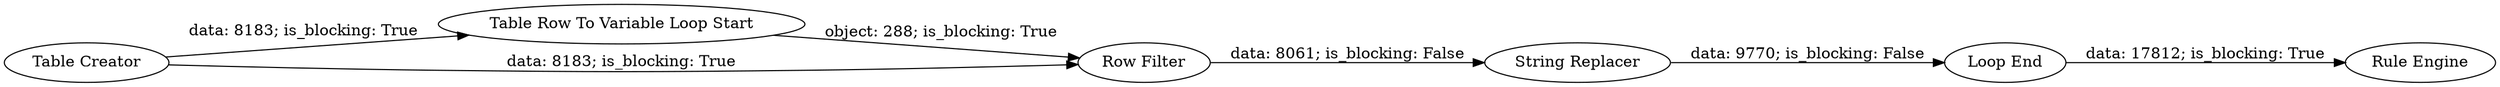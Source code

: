 digraph {
	"-5918233195644821323_1" [label="Table Creator"]
	"-5918233195644821323_3" [label="String Replacer"]
	"-5918233195644821323_2" [label="Table Row To Variable Loop Start"]
	"-5918233195644821323_5" [label="Row Filter"]
	"-5918233195644821323_4" [label="Loop End"]
	"-5918233195644821323_6" [label="Rule Engine"]
	"-5918233195644821323_5" -> "-5918233195644821323_3" [label="data: 8061; is_blocking: False"]
	"-5918233195644821323_1" -> "-5918233195644821323_5" [label="data: 8183; is_blocking: True"]
	"-5918233195644821323_2" -> "-5918233195644821323_5" [label="object: 288; is_blocking: True"]
	"-5918233195644821323_4" -> "-5918233195644821323_6" [label="data: 17812; is_blocking: True"]
	"-5918233195644821323_3" -> "-5918233195644821323_4" [label="data: 9770; is_blocking: False"]
	"-5918233195644821323_1" -> "-5918233195644821323_2" [label="data: 8183; is_blocking: True"]
	rankdir=LR
}
